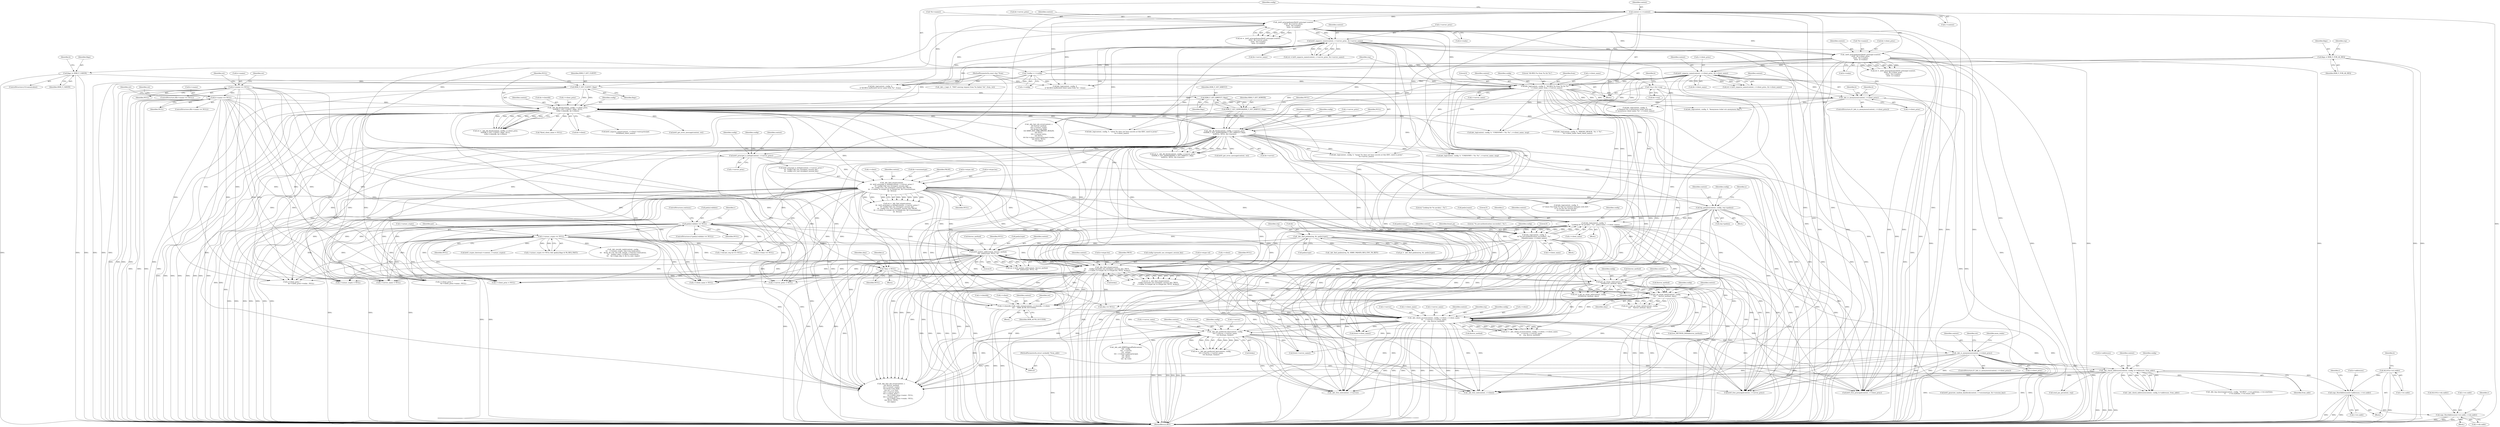 digraph "0_heimdal_1a6a6e462dc2ac6111f9e02c6852ddec4849b887@API" {
"1001650" [label="(Call,copy_HostAddresses(b->addresses, r->et.caddr))"];
"1001284" [label="(Call,_kdc_check_addresses(context, config, b->addresses, from_addr))"];
"1001008" [label="(Call,_kdc_is_anonymous(context, r->client_princ))"];
"1000945" [label="(Call,_kdc_get_preferred_key(context, config,\n\t\t\t\t r->server, r->server_name,\n\t\t\t\t &setype, &skey))"];
"1000922" [label="(Call,_kdc_check_access(context, config, r->client, r->client_name,\n\t\t\t    r->server, r->server_name,\n\t\t\t    req, &error_method))"];
"1000574" [label="(Call,_kdc_find_etype(context,\n\t\t\t  krb5_principal_is_krbtgt(context, r->server_princ) ?\n\t\t\t  config->tgt_use_strongest_session_key :\n\t\t\t  config->svc_use_strongest_session_key, FALSE,\n\t\t\t  r->client, b->etype.val, b->etype.len, &r->sessionetype,\n\t\t\t  NULL))"];
"1000577" [label="(Call,krb5_principal_is_krbtgt(context, r->server_princ))"];
"1000515" [label="(Call,_kdc_db_fetch(context, config, r->server_princ,\n\t\t\tHDB_F_GET_SERVER|HDB_F_GET_KRBTGT | flags,\n\t\t\tNULL, NULL, &r->server))"];
"1000383" [label="(Call,_kdc_db_fetch(context, config, r->client_princ,\n\t\t\tHDB_F_GET_CLIENT | flags, NULL,\n\t\t\t&r->clientdb, &r->client))"];
"1000344" [label="(Call,_kdc_is_anonymous(context, r->client_princ))"];
"1000331" [label="(Call,kdc_log(context, config, 0, \"AS-REQ %s from %s for %s\",\n\t    r->client_name, from, r->server_name))"];
"1000258" [label="(Call,krb5_unparse_name(context, r->server_princ, &r->server_name))"];
"1000239" [label="(Call,_krb5_principalname2krb5_principal (context,\n\t\t\t\t\t\t  &r->server_princ,\n\t\t\t\t\t\t  *(b->sname),\n\t\t\t\t\t\t  b->realm))"];
"1000133" [label="(Call,context = r->context)"];
"1000312" [label="(Call,krb5_unparse_name(context, r->client_princ, &r->client_name))"];
"1000294" [label="(Call,_krb5_principalname2krb5_principal (context,\n\t\t\t\t\t\t  &r->client_princ,\n\t\t\t\t\t\t  *(b->cname),\n\t\t\t\t\t\t  b->realm))"];
"1000139" [label="(Call,*config = r->config)"];
"1000128" [label="(MethodParameterIn,const char *from)"];
"1000389" [label="(Call,HDB_F_GET_CLIENT | flags)"];
"1000219" [label="(Call,flags |= HDB_F_CANON)"];
"1000169" [label="(Call,flags = HDB_F_FOR_AS_REQ)"];
"1000278" [label="(Call,b->cname == NULL)"];
"1000223" [label="(Call,b->sname == NULL)"];
"1000521" [label="(Call,HDB_F_GET_SERVER|HDB_F_GET_KRBTGT | flags)"];
"1000523" [label="(Call,HDB_F_GET_KRBTGT | flags)"];
"1000675" [label="(Call,kdc_log(context, config, 5,\n\t\t    \"Looking for %s pa-data -- %s\", pat[n].name, r->client_name))"];
"1000626" [label="(Call,log_patypes(context, config, req->padata))"];
"1000716" [label="(Call,kdc_log(context, config, 0,\n\t\t\t\"%s pre-authentication succeeded -- %s\",\n\t\t\tpat[n].name, r->client_name))"];
"1000911" [label="(Call,r->clientdb->hdb_auth_status(context, r->clientdb, r->client, \n\t\t\t\t     HDB_AUTH_SUCCESS))"];
"1000844" [label="(Call,get_pa_etype_info2(context, config,\n\t\t\t\t     &error_method, ckey))"];
"1000833" [label="(Call,get_pa_etype_info(context, config,\n\t\t\t\t\t&error_method, ckey))"];
"1000796" [label="(Call,_kdc_find_etype(context,\n\t\t\t      config->preauth_use_strongest_session_key, TRUE,\n\t\t\t      r->client, b->etype.val, b->etype.len, NULL, &ckey))"];
"1000780" [label="(Call,krb5_padata_add(context, &error_method,\n\t\t\t\t  pat[n].type, NULL, 0))"];
"1000693" [label="(Call,_kdc_find_padata(req, &i, pat[n].type))"];
"1000145" [label="(Call,*req = &r->req)"];
"1000652" [label="(Call,pat[n].validate == NULL)"];
"1000662" [label="(Call,r->armor_crypto == NULL)"];
"1000747" [label="(Call,*ckey = NULL)"];
"1000129" [label="(MethodParameterIn,struct sockaddr *from_addr)"];
"1001644" [label="(Call,ALLOC(r->et.caddr))"];
"1002170" [label="(Call,copy_HostAddresses(r->et.caddr, r->ek.caddr))"];
"1000781" [label="(Identifier,context)"];
"1000801" [label="(Identifier,TRUE)"];
"1000345" [label="(Identifier,context)"];
"1000666" [label="(Identifier,NULL)"];
"1000778" [label="(Call,ret = krb5_padata_add(context, &error_method,\n\t\t\t\t  pat[n].type, NULL, 0))"];
"1002288" [label="(Call,send_pac_p(context, req))"];
"1000340" [label="(Call,r->server_name)"];
"1000583" [label="(Identifier,config)"];
"1001016" [label="(Identifier,anon_realm)"];
"1000225" [label="(Identifier,b)"];
"1002668" [label="(Call,krb5_crypto_destroy(r->context, r->armor_crypto))"];
"1000721" [label="(Call,pat[n].name)"];
"1000931" [label="(Call,r->server)"];
"1002636" [label="(Call,free(r->server_name))"];
"1000270" [label="(Call,kdc_log(context, config, 0,\n\t\t\"AS-REQ malformed server name from %s\", from))"];
"1000717" [label="(Identifier,context)"];
"1000659" [label="(ControlStructure,continue;)"];
"1000716" [label="(Call,kdc_log(context, config, 0,\n\t\t\t\"%s pre-authentication succeeded -- %s\",\n\t\t\tpat[n].name, r->client_name))"];
"1002592" [label="(Call,krb5_free_principal(context, r->client_princ))"];
"1000868" [label="(Call,ckey == NULL)"];
"1000653" [label="(Call,pat[n].validate)"];
"1002163" [label="(Block,)"];
"1000945" [label="(Call,_kdc_get_preferred_key(context, config,\n\t\t\t\t r->server, r->server_name,\n\t\t\t\t &setype, &skey))"];
"1000314" [label="(Call,r->client_princ)"];
"1001652" [label="(Identifier,b)"];
"1000219" [label="(Call,flags |= HDB_F_CANON)"];
"1000678" [label="(Literal,5)"];
"1000334" [label="(Literal,0)"];
"1001284" [label="(Call,_kdc_check_addresses(context, config, b->addresses, from_addr))"];
"1000131" [label="(Block,)"];
"1001651" [label="(Call,b->addresses)"];
"1000215" [label="(ControlStructure,if (f.canonicalize))"];
"1000528" [label="(Call,&r->server)"];
"1000263" [label="(Call,&r->server_name)"];
"1001654" [label="(Call,r->et.caddr)"];
"1001286" [label="(Identifier,config)"];
"1000260" [label="(Call,r->server_princ)"];
"1000176" [label="(Identifier,rep)"];
"1000524" [label="(Identifier,HDB_F_GET_KRBTGT)"];
"1000624" [label="(Block,)"];
"1000634" [label="(Identifier,n)"];
"1000838" [label="(Identifier,ckey)"];
"1000798" [label="(Call,config->preauth_use_strongest_session_key)"];
"1000730" [label="(Identifier,found_pa)"];
"1000397" [label="(Call,&r->client)"];
"1000835" [label="(Identifier,config)"];
"1000689" [label="(Identifier,i)"];
"1000916" [label="(Call,r->client)"];
"1000355" [label="(Call,kdc_log(context, config, 0, \"Anonymous ticket w/o anonymous flag\"))"];
"1000579" [label="(Call,r->server_princ)"];
"1002192" [label="(Call,krb5_generate_random_keyblock(context, r->sessionetype, &r->session_key))"];
"1001007" [label="(ControlStructure,if (_kdc_is_anonymous(context, r->client_princ)))"];
"1000782" [label="(Call,&error_method)"];
"1000256" [label="(Call,ret = krb5_unparse_name(context, r->server_princ, &r->server_name))"];
"1000384" [label="(Identifier,context)"];
"1000285" [label="(Identifier,ret)"];
"1000406" [label="(Call,kdc_log(context, config, 5, \"client %s does not have secrets at this KDC, need to proxy\",\n\t\tr->client_name))"];
"1000224" [label="(Call,b->sname)"];
"1000749" [label="(Identifier,NULL)"];
"1000842" [label="(Call,ret = get_pa_etype_info2(context, config,\n\t\t\t\t     &error_method, ckey))"];
"1002640" [label="(Call,r->server_name = NULL)"];
"1000427" [label="(Call,krb5_unparse_name(context, r->client->entry.principal,\n\t\t\t\t&fixed_client_name))"];
"1000367" [label="(Identifier,b)"];
"1000627" [label="(Identifier,context)"];
"1000240" [label="(Identifier,context)"];
"1000796" [label="(Call,_kdc_find_etype(context,\n\t\t\t      config->preauth_use_strongest_session_key, TRUE,\n\t\t\t      r->client, b->etype.val, b->etype.len, NULL, &ckey))"];
"1000331" [label="(Call,kdc_log(context, config, 0, \"AS-REQ %s from %s for %s\",\n\t    r->client_name, from, r->server_name))"];
"1000956" [label="(Call,&skey)"];
"1000836" [label="(Call,&error_method)"];
"1000844" [label="(Call,get_pa_etype_info2(context, config,\n\t\t\t\t     &error_method, ckey))"];
"1000222" [label="(ControlStructure,if(b->sname == NULL))"];
"1000279" [label="(Call,b->cname)"];
"1000651" [label="(ControlStructure,if (pat[n].validate == NULL))"];
"1000928" [label="(Call,r->client_name)"];
"1000588" [label="(Identifier,FALSE)"];
"1002321" [label="(Call,_kdc_add_KRB5SignedPath(context,\n\t\t\t\t  config,\n\t\t\t\t  r->server,\n\t\t\t\t  setype,\n\t\t\t\t  r->client->entry.principal,\n\t\t\t\t  NULL,\n\t\t\t\t  NULL,\n\t\t\t\t  &r->et))"];
"1000745" [label="(Block,)"];
"1000313" [label="(Identifier,context)"];
"1000527" [label="(Identifier,NULL)"];
"1000574" [label="(Call,_kdc_find_etype(context,\n\t\t\t  krb5_principal_is_krbtgt(context, r->server_princ) ?\n\t\t\t  config->tgt_use_strongest_session_key :\n\t\t\t  config->svc_use_strongest_session_key, FALSE,\n\t\t\t  r->client, b->etype.val, b->etype.len, &r->sessionetype,\n\t\t\t  NULL))"];
"1000147" [label="(Call,&r->req)"];
"1000790" [label="(Literal,0)"];
"1000676" [label="(Identifier,context)"];
"1000720" [label="(Literal,\"%s pre-authentication succeeded -- %s\")"];
"1000442" [label="(Call,kdc_log(context, config, 0, \"WRONG_REALM - %s -> %s\",\n\t\tr->client_name, fixed_client_name))"];
"1000516" [label="(Identifier,context)"];
"1000522" [label="(Identifier,HDB_F_GET_SERVER)"];
"1000239" [label="(Call,_krb5_principalname2krb5_principal (context,\n\t\t\t\t\t\t  &r->server_princ,\n\t\t\t\t\t\t  *(b->sname),\n\t\t\t\t\t\t  b->realm))"];
"1000726" [label="(Call,r->client_name)"];
"1000664" [label="(Identifier,r)"];
"1000145" [label="(Call,*req = &r->req)"];
"1000845" [label="(Identifier,context)"];
"1000146" [label="(Identifier,req)"];
"1000805" [label="(Call,b->etype.val)"];
"1000718" [label="(Identifier,config)"];
"1002525" [label="(Call,r->client_princ ?\n                                     &r->client_princ->name : NULL)"];
"1002597" [label="(Call,r->client_princ = NULL)"];
"1000789" [label="(Identifier,NULL)"];
"1000220" [label="(Identifier,flags)"];
"1000304" [label="(Call,b->realm)"];
"1002376" [label="(Call,_kdc_find_padata(req, &i, KRB5_PADATA_REQ_ENC_PA_REP))"];
"1000455" [label="(Call,_kdc_fast_mk_error(context, r,\n\t\t\t\t &error_method,\n\t\t\t\t r->armor_crypto,\n\t\t\t\t &req->req_body,\n\t\t\t\t KRB5_KDC_ERR_WRONG_REALM,\n\t\t\t\t NULL,\n\t\t\t\t r->server_princ,\n\t\t\t\t NULL,\n\t\t\t\t &r->client->entry.principal->realm,\n\t\t\t\t NULL, NULL,\n\t\t\t\t reply))"];
"1000816" [label="(Call,&ckey)"];
"1002536" [label="(Call,r->client_princ ?\n                                     &r->client_princ->realm : NULL)"];
"1001009" [label="(Identifier,context)"];
"1000652" [label="(Call,pat[n].validate == NULL)"];
"1002675" [label="(Call,r->armor_crypto = NULL)"];
"1000133" [label="(Call,context = r->context)"];
"1000227" [label="(Identifier,NULL)"];
"1000606" [label="(Identifier,NULL)"];
"1000526" [label="(Identifier,NULL)"];
"1000578" [label="(Identifier,context)"];
"1000312" [label="(Call,krb5_unparse_name(context, r->client_princ, &r->client_name))"];
"1000139" [label="(Call,*config = r->config)"];
"1001283" [label="(Call,!_kdc_check_addresses(context, config, b->addresses, from_addr))"];
"1000392" [label="(Identifier,NULL)"];
"1000592" [label="(Call,b->etype.val)"];
"1000948" [label="(Call,r->server)"];
"1000576" [label="(Call,krb5_principal_is_krbtgt(context, r->server_princ) ?\n\t\t\t  config->tgt_use_strongest_session_key :\n\t\t\t  config->svc_use_strongest_session_key)"];
"1002164" [label="(Call,ALLOC(r->ek.caddr))"];
"1000934" [label="(Call,r->server_name)"];
"1002698" [label="(MethodReturn,RET)"];
"1000295" [label="(Identifier,context)"];
"1000685" [label="(Call,r->client_name)"];
"1000849" [label="(Identifier,ckey)"];
"1000332" [label="(Identifier,context)"];
"1000695" [label="(Call,&i)"];
"1000278" [label="(Call,b->cname == NULL)"];
"1000333" [label="(Identifier,config)"];
"1000831" [label="(Call,ret = get_pa_etype_info(context, config,\n\t\t\t\t\t&error_method, ckey))"];
"1000951" [label="(Call,r->server_name)"];
"1000383" [label="(Call,_kdc_db_fetch(context, config, r->client_princ,\n\t\t\tHDB_F_GET_CLIENT | flags, NULL,\n\t\t\t&r->clientdb, &r->client))"];
"1000650" [label="(Block,)"];
"1000513" [label="(Call,ret = _kdc_db_fetch(context, config, r->server_princ,\n\t\t\tHDB_F_GET_SERVER|HDB_F_GET_KRBTGT | flags,\n\t\t\tNULL, NULL, &r->server))"];
"1000938" [label="(Call,&error_method)"];
"1000597" [label="(Call,b->etype.len)"];
"1002607" [label="(Call,free(r->client_name))"];
"1000153" [label="(Identifier,b)"];
"1000923" [label="(Identifier,context)"];
"1000802" [label="(Call,r->client)"];
"1001663" [label="(Identifier,r)"];
"1000277" [label="(ControlStructure,if(b->cname == NULL))"];
"1000230" [label="(Identifier,ret)"];
"1000343" [label="(ControlStructure,if (_kdc_is_anonymous(context, r->client_princ)))"];
"1000815" [label="(Identifier,NULL)"];
"1000661" [label="(Call,r->armor_crypto == NULL && (pat[n].flags & PA_REQ_FAST))"];
"1000663" [label="(Call,r->armor_crypto)"];
"1000294" [label="(Call,_krb5_principalname2krb5_principal (context,\n\t\t\t\t\t\t  &r->client_princ,\n\t\t\t\t\t\t  *(b->cname),\n\t\t\t\t\t\t  b->realm))"];
"1000937" [label="(Identifier,req)"];
"1000282" [label="(Identifier,NULL)"];
"1000675" [label="(Call,kdc_log(context, config, 5,\n\t\t    \"Looking for %s pa-data -- %s\", pat[n].name, r->client_name))"];
"1001010" [label="(Call,r->client_princ)"];
"1000911" [label="(Call,r->clientdb->hdb_auth_status(context, r->clientdb, r->client, \n\t\t\t\t     HDB_AUTH_SUCCESS))"];
"1001650" [label="(Call,copy_HostAddresses(b->addresses, r->et.caddr))"];
"1000292" [label="(Call,ret = _krb5_principalname2krb5_principal (context,\n\t\t\t\t\t\t  &r->client_princ,\n\t\t\t\t\t\t  *(b->cname),\n\t\t\t\t\t\t  b->realm))"];
"1000335" [label="(Literal,\"AS-REQ %s from %s for %s\")"];
"1000847" [label="(Call,&error_method)"];
"1002170" [label="(Call,copy_HostAddresses(r->et.caddr, r->ek.caddr))"];
"1000834" [label="(Identifier,context)"];
"1000221" [label="(Identifier,HDB_F_CANON)"];
"1000140" [label="(Identifier,config)"];
"1000494" [label="(Call,krb5_get_error_message(context, ret))"];
"1000324" [label="(Call,kdc_log(context, config, 0,\n\t\t\"AS-REQ malformed client name from %s\", from))"];
"1000245" [label="(Call,*(b->sname))"];
"1000171" [label="(Identifier,HDB_F_FOR_AS_REQ)"];
"1000946" [label="(Identifier,context)"];
"1000629" [label="(Call,req->padata)"];
"1000784" [label="(Call,pat[n].type)"];
"1002649" [label="(Call,_kdc_free_ent(context, r->client))"];
"1000129" [label="(MethodParameterIn,struct sockaddr *from_addr)"];
"1000943" [label="(Call,ret = _kdc_get_preferred_key(context, config,\n\t\t\t\t r->server, r->server_name,\n\t\t\t\t &setype, &skey))"];
"1000920" [label="(Call,ret = _kdc_check_access(context, config, r->client, r->client_name,\n\t\t\t    r->server, r->server_name,\n\t\t\t    req, &error_method))"];
"1000238" [label="(Identifier,ret)"];
"1002176" [label="(Call,r->ek.caddr)"];
"1000135" [label="(Call,r->context)"];
"1000577" [label="(Call,krb5_principal_is_krbtgt(context, r->server_princ))"];
"1000912" [label="(Identifier,context)"];
"1000797" [label="(Identifier,context)"];
"1000794" [label="(Call,ret = _kdc_find_etype(context,\n\t\t\t      config->preauth_use_strongest_session_key, TRUE,\n\t\t\t      r->client, b->etype.val, b->etype.len, NULL, &ckey))"];
"1000353" [label="(Identifier,b)"];
"1002295" [label="(Call,_kdc_log_timestamp(context, config, \"AS-REQ\", r->et.authtime, r->et.starttime,\n\t\t       r->et.endtime, r->et.renew_till))"];
"1000954" [label="(Call,&setype)"];
"1001643" [label="(Block,)"];
"1000197" [label="(Call,_kdc_r_log(r, 0, \"FAST unwrap request from %s failed: %d\", from, ret))"];
"1000628" [label="(Identifier,config)"];
"1000662" [label="(Call,r->armor_crypto == NULL)"];
"1000369" [label="(Call,kdc_log(context, config, 0,\n\t\t\"Request for a anonymous ticket with non \"\n\t\t\"anonymous client name: %s\", r->client_name))"];
"1000249" [label="(Call,b->realm)"];
"1000753" [label="(Identifier,n)"];
"1000924" [label="(Identifier,config)"];
"1001287" [label="(Call,b->addresses)"];
"1002611" [label="(Call,r->client_name = NULL)"];
"1001029" [label="(Identifier,ret)"];
"1000523" [label="(Call,HDB_F_GET_KRBTGT | flags)"];
"1000910" [label="(Block,)"];
"1001644" [label="(Call,ALLOC(r->et.caddr))"];
"1000339" [label="(Identifier,from)"];
"1000300" [label="(Call,*(b->cname))"];
"1000521" [label="(Call,HDB_F_GET_SERVER|HDB_F_GET_KRBTGT | flags)"];
"1000389" [label="(Call,HDB_F_GET_CLIENT | flags)"];
"1000128" [label="(MethodParameterIn,const char *from)"];
"1000170" [label="(Identifier,flags)"];
"1000293" [label="(Identifier,ret)"];
"1000947" [label="(Identifier,config)"];
"1000626" [label="(Call,log_patypes(context, config, req->padata))"];
"1000258" [label="(Call,krb5_unparse_name(context, r->server_princ, &r->server_name))"];
"1001698" [label="(Call,r->ek.last_req.val == NULL)"];
"1000833" [label="(Call,get_pa_etype_info(context, config,\n\t\t\t\t\t&error_method, ckey))"];
"1000694" [label="(Identifier,req)"];
"1002621" [label="(Call,krb5_free_principal(context, r->server_princ))"];
"1000241" [label="(Call,&r->server_princ)"];
"1001490" [label="(Call,b->rtime == NULL)"];
"1000346" [label="(Call,r->client_princ)"];
"1000223" [label="(Call,b->sname == NULL)"];
"1000381" [label="(Call,ret = _kdc_db_fetch(context, config, r->client_princ,\n\t\t\tHDB_F_GET_CLIENT | flags, NULL,\n\t\t\t&r->clientdb, &r->client))"];
"1000719" [label="(Literal,0)"];
"1000693" [label="(Call,_kdc_find_padata(req, &i, pat[n].type))"];
"1000556" [label="(Call,kdc_log(context, config, 0, \"UNKNOWN -- %s: %s\", r->server_name, msg))"];
"1000677" [label="(Identifier,config)"];
"1002171" [label="(Call,r->et.caddr)"];
"1000517" [label="(Identifier,config)"];
"1000393" [label="(Call,&r->clientdb)"];
"1000670" [label="(Identifier,pat)"];
"1000810" [label="(Call,b->etype.len)"];
"1000610" [label="(Call,kdc_log(context, config, 0,\n\t\t\"Client (%s) from %s has no common enctypes with KDC \"\n\t\t\"to use for the session key\",\n\t\tr->client_name, from))"];
"1000846" [label="(Identifier,config)"];
"1000296" [label="(Call,&r->client_princ)"];
"1000589" [label="(Call,r->client)"];
"1000317" [label="(Call,&r->client_name)"];
"1000525" [label="(Identifier,flags)"];
"1000336" [label="(Call,r->client_name)"];
"1001285" [label="(Identifier,context)"];
"1000310" [label="(Call,ret = krb5_unparse_name(context, r->client_princ, &r->client_name))"];
"1000553" [label="(Call,krb5_get_error_message(context, ret))"];
"1000169" [label="(Call,flags = HDB_F_FOR_AS_REQ)"];
"1000515" [label="(Call,_kdc_db_fetch(context, config, r->server_princ,\n\t\t\tHDB_F_GET_SERVER|HDB_F_GET_KRBTGT | flags,\n\t\t\tNULL, NULL, &r->server))"];
"1000259" [label="(Identifier,context)"];
"1000919" [label="(Identifier,HDB_AUTH_SUCCESS)"];
"1000922" [label="(Call,_kdc_check_access(context, config, r->client, r->client_name,\n\t\t\t    r->server, r->server_name,\n\t\t\t    req, &error_method))"];
"1002573" [label="(Call,free_METHOD_DATA(&error_method))"];
"1000575" [label="(Identifier,context)"];
"1002626" [label="(Call,r->server_princ = NULL)"];
"1000748" [label="(Identifier,ckey)"];
"1001290" [label="(Identifier,from_addr)"];
"1000386" [label="(Call,r->client_princ)"];
"1000572" [label="(Call,ret = _kdc_find_etype(context,\n\t\t\t  krb5_principal_is_krbtgt(context, r->server_princ) ?\n\t\t\t  config->tgt_use_strongest_session_key :\n\t\t\t  config->svc_use_strongest_session_key, FALSE,\n\t\t\t  r->client, b->etype.val, b->etype.len, &r->sessionetype,\n\t\t\t  NULL))"];
"1000780" [label="(Call,krb5_padata_add(context, &error_method,\n\t\t\t\t  pat[n].type, NULL, 0))"];
"1000658" [label="(Identifier,NULL)"];
"1002506" [label="(Call,_kdc_fast_mk_error(context, r,\n \t\t\t\t &error_method,\n \t\t\t\t r->armor_crypto,\n \t\t\t\t &req->req_body,\n \t\t\t\t ret, r->e_text,\n \t\t\t\t r->server_princ,\n\t\t\t\t r->client_princ ?\n                                     &r->client_princ->name : NULL,\n\t\t\t\t r->client_princ ?\n                                     &r->client_princ->realm : NULL,\n \t\t\t\t NULL, NULL,\n \t\t\t\t reply))"];
"1000586" [label="(Identifier,config)"];
"1000391" [label="(Identifier,flags)"];
"1000390" [label="(Identifier,HDB_F_GET_CLIENT)"];
"1000921" [label="(Identifier,ret)"];
"1000925" [label="(Call,r->client)"];
"1000679" [label="(Literal,\"Looking for %s pa-data -- %s\")"];
"1000518" [label="(Call,r->server_princ)"];
"1000237" [label="(Call,ret = _krb5_principalname2krb5_principal (context,\n\t\t\t\t\t\t  &r->server_princ,\n\t\t\t\t\t\t  *(b->sname),\n\t\t\t\t\t\t  b->realm))"];
"1000537" [label="(Call,kdc_log(context, config, 5, \"target %s does not have secrets at this KDC, need to proxy\",\n\t\tr->server_name))"];
"1000497" [label="(Call,kdc_log(context, config, 0, \"UNKNOWN -- %s: %s\", r->client_name, msg))"];
"1000691" [label="(Call,pa = _kdc_find_padata(req, &i, pat[n].type))"];
"1002413" [label="(Call,_kdc_encode_reply(context, config,\n\t\t\t    r->armor_crypto, req->req_body.nonce,\n\t\t\t    &rep, &r->et, &r->ek, setype, r->server->entry.kvno,\n\t\t\t    &skey->key, r->client->entry.kvno,\n\t\t\t    &r->reply_key, 0, &r->e_text, reply))"];
"1000344" [label="(Call,_kdc_is_anonymous(context, r->client_princ))"];
"1001645" [label="(Call,r->et.caddr)"];
"1001008" [label="(Call,_kdc_is_anonymous(context, r->client_princ))"];
"1002658" [label="(Call,_kdc_free_ent(context, r->server))"];
"1000680" [label="(Call,pat[n].name)"];
"1000141" [label="(Call,r->config)"];
"1000602" [label="(Call,&r->sessionetype)"];
"1000704" [label="(Block,)"];
"1002185" [label="(Identifier,r)"];
"1000385" [label="(Identifier,config)"];
"1000913" [label="(Call,r->clientdb)"];
"1000697" [label="(Call,pat[n].type)"];
"1000747" [label="(Call,*ckey = NULL)"];
"1000134" [label="(Identifier,context)"];
"1000422" [label="(Call,*fixed_client_name = NULL)"];
"1001650" -> "1001643"  [label="AST: "];
"1001650" -> "1001654"  [label="CFG: "];
"1001651" -> "1001650"  [label="AST: "];
"1001654" -> "1001650"  [label="AST: "];
"1001663" -> "1001650"  [label="CFG: "];
"1001650" -> "1002698"  [label="DDG: "];
"1001650" -> "1002698"  [label="DDG: "];
"1001650" -> "1002698"  [label="DDG: "];
"1001284" -> "1001650"  [label="DDG: "];
"1001644" -> "1001650"  [label="DDG: "];
"1001650" -> "1002170"  [label="DDG: "];
"1001284" -> "1001283"  [label="AST: "];
"1001284" -> "1001290"  [label="CFG: "];
"1001285" -> "1001284"  [label="AST: "];
"1001286" -> "1001284"  [label="AST: "];
"1001287" -> "1001284"  [label="AST: "];
"1001290" -> "1001284"  [label="AST: "];
"1001283" -> "1001284"  [label="CFG: "];
"1001284" -> "1002698"  [label="DDG: "];
"1001284" -> "1002698"  [label="DDG: "];
"1001284" -> "1002698"  [label="DDG: "];
"1001284" -> "1002698"  [label="DDG: "];
"1001284" -> "1001283"  [label="DDG: "];
"1001284" -> "1001283"  [label="DDG: "];
"1001284" -> "1001283"  [label="DDG: "];
"1001284" -> "1001283"  [label="DDG: "];
"1001008" -> "1001284"  [label="DDG: "];
"1000945" -> "1001284"  [label="DDG: "];
"1000129" -> "1001284"  [label="DDG: "];
"1001284" -> "1002192"  [label="DDG: "];
"1001284" -> "1002288"  [label="DDG: "];
"1001284" -> "1002295"  [label="DDG: "];
"1001284" -> "1002506"  [label="DDG: "];
"1001284" -> "1002592"  [label="DDG: "];
"1001284" -> "1002621"  [label="DDG: "];
"1001284" -> "1002649"  [label="DDG: "];
"1001284" -> "1002658"  [label="DDG: "];
"1001008" -> "1001007"  [label="AST: "];
"1001008" -> "1001010"  [label="CFG: "];
"1001009" -> "1001008"  [label="AST: "];
"1001010" -> "1001008"  [label="AST: "];
"1001016" -> "1001008"  [label="CFG: "];
"1001029" -> "1001008"  [label="CFG: "];
"1001008" -> "1002698"  [label="DDG: "];
"1001008" -> "1002698"  [label="DDG: "];
"1001008" -> "1002698"  [label="DDG: "];
"1000945" -> "1001008"  [label="DDG: "];
"1000294" -> "1001008"  [label="DDG: "];
"1000383" -> "1001008"  [label="DDG: "];
"1001008" -> "1002506"  [label="DDG: "];
"1001008" -> "1002592"  [label="DDG: "];
"1001008" -> "1002592"  [label="DDG: "];
"1001008" -> "1002621"  [label="DDG: "];
"1001008" -> "1002649"  [label="DDG: "];
"1001008" -> "1002658"  [label="DDG: "];
"1000945" -> "1000943"  [label="AST: "];
"1000945" -> "1000956"  [label="CFG: "];
"1000946" -> "1000945"  [label="AST: "];
"1000947" -> "1000945"  [label="AST: "];
"1000948" -> "1000945"  [label="AST: "];
"1000951" -> "1000945"  [label="AST: "];
"1000954" -> "1000945"  [label="AST: "];
"1000956" -> "1000945"  [label="AST: "];
"1000943" -> "1000945"  [label="CFG: "];
"1000945" -> "1002698"  [label="DDG: "];
"1000945" -> "1002698"  [label="DDG: "];
"1000945" -> "1002698"  [label="DDG: "];
"1000945" -> "1002698"  [label="DDG: "];
"1000945" -> "1002698"  [label="DDG: "];
"1000945" -> "1002698"  [label="DDG: "];
"1000945" -> "1000943"  [label="DDG: "];
"1000945" -> "1000943"  [label="DDG: "];
"1000945" -> "1000943"  [label="DDG: "];
"1000945" -> "1000943"  [label="DDG: "];
"1000945" -> "1000943"  [label="DDG: "];
"1000945" -> "1000943"  [label="DDG: "];
"1000922" -> "1000945"  [label="DDG: "];
"1000922" -> "1000945"  [label="DDG: "];
"1000922" -> "1000945"  [label="DDG: "];
"1000922" -> "1000945"  [label="DDG: "];
"1000515" -> "1000945"  [label="DDG: "];
"1000258" -> "1000945"  [label="DDG: "];
"1000945" -> "1002321"  [label="DDG: "];
"1000945" -> "1002506"  [label="DDG: "];
"1000945" -> "1002592"  [label="DDG: "];
"1000945" -> "1002621"  [label="DDG: "];
"1000945" -> "1002636"  [label="DDG: "];
"1000945" -> "1002649"  [label="DDG: "];
"1000945" -> "1002658"  [label="DDG: "];
"1000945" -> "1002658"  [label="DDG: "];
"1000922" -> "1000920"  [label="AST: "];
"1000922" -> "1000938"  [label="CFG: "];
"1000923" -> "1000922"  [label="AST: "];
"1000924" -> "1000922"  [label="AST: "];
"1000925" -> "1000922"  [label="AST: "];
"1000928" -> "1000922"  [label="AST: "];
"1000931" -> "1000922"  [label="AST: "];
"1000934" -> "1000922"  [label="AST: "];
"1000937" -> "1000922"  [label="AST: "];
"1000938" -> "1000922"  [label="AST: "];
"1000920" -> "1000922"  [label="CFG: "];
"1000922" -> "1002698"  [label="DDG: "];
"1000922" -> "1002698"  [label="DDG: "];
"1000922" -> "1002698"  [label="DDG: "];
"1000922" -> "1002698"  [label="DDG: "];
"1000922" -> "1002698"  [label="DDG: "];
"1000922" -> "1002698"  [label="DDG: "];
"1000922" -> "1002698"  [label="DDG: "];
"1000922" -> "1002698"  [label="DDG: "];
"1000922" -> "1000920"  [label="DDG: "];
"1000922" -> "1000920"  [label="DDG: "];
"1000922" -> "1000920"  [label="DDG: "];
"1000922" -> "1000920"  [label="DDG: "];
"1000922" -> "1000920"  [label="DDG: "];
"1000922" -> "1000920"  [label="DDG: "];
"1000922" -> "1000920"  [label="DDG: "];
"1000922" -> "1000920"  [label="DDG: "];
"1000574" -> "1000922"  [label="DDG: "];
"1000574" -> "1000922"  [label="DDG: "];
"1000675" -> "1000922"  [label="DDG: "];
"1000675" -> "1000922"  [label="DDG: "];
"1000675" -> "1000922"  [label="DDG: "];
"1000911" -> "1000922"  [label="DDG: "];
"1000911" -> "1000922"  [label="DDG: "];
"1000844" -> "1000922"  [label="DDG: "];
"1000844" -> "1000922"  [label="DDG: "];
"1000844" -> "1000922"  [label="DDG: "];
"1000796" -> "1000922"  [label="DDG: "];
"1000796" -> "1000922"  [label="DDG: "];
"1000626" -> "1000922"  [label="DDG: "];
"1000626" -> "1000922"  [label="DDG: "];
"1000716" -> "1000922"  [label="DDG: "];
"1000716" -> "1000922"  [label="DDG: "];
"1000716" -> "1000922"  [label="DDG: "];
"1000515" -> "1000922"  [label="DDG: "];
"1000515" -> "1000922"  [label="DDG: "];
"1000383" -> "1000922"  [label="DDG: "];
"1000331" -> "1000922"  [label="DDG: "];
"1000331" -> "1000922"  [label="DDG: "];
"1000312" -> "1000922"  [label="DDG: "];
"1000258" -> "1000922"  [label="DDG: "];
"1000693" -> "1000922"  [label="DDG: "];
"1000145" -> "1000922"  [label="DDG: "];
"1000780" -> "1000922"  [label="DDG: "];
"1000922" -> "1002288"  [label="DDG: "];
"1000922" -> "1002506"  [label="DDG: "];
"1000922" -> "1002506"  [label="DDG: "];
"1000922" -> "1002573"  [label="DDG: "];
"1000922" -> "1002592"  [label="DDG: "];
"1000922" -> "1002607"  [label="DDG: "];
"1000922" -> "1002621"  [label="DDG: "];
"1000922" -> "1002636"  [label="DDG: "];
"1000922" -> "1002649"  [label="DDG: "];
"1000922" -> "1002649"  [label="DDG: "];
"1000922" -> "1002658"  [label="DDG: "];
"1000922" -> "1002658"  [label="DDG: "];
"1000574" -> "1000572"  [label="AST: "];
"1000574" -> "1000606"  [label="CFG: "];
"1000575" -> "1000574"  [label="AST: "];
"1000576" -> "1000574"  [label="AST: "];
"1000588" -> "1000574"  [label="AST: "];
"1000589" -> "1000574"  [label="AST: "];
"1000592" -> "1000574"  [label="AST: "];
"1000597" -> "1000574"  [label="AST: "];
"1000602" -> "1000574"  [label="AST: "];
"1000606" -> "1000574"  [label="AST: "];
"1000572" -> "1000574"  [label="CFG: "];
"1000574" -> "1002698"  [label="DDG: "];
"1000574" -> "1002698"  [label="DDG: "];
"1000574" -> "1002698"  [label="DDG: "];
"1000574" -> "1002698"  [label="DDG: "];
"1000574" -> "1002698"  [label="DDG: "];
"1000574" -> "1002698"  [label="DDG: "];
"1000574" -> "1002698"  [label="DDG: "];
"1000574" -> "1000572"  [label="DDG: "];
"1000574" -> "1000572"  [label="DDG: "];
"1000574" -> "1000572"  [label="DDG: "];
"1000574" -> "1000572"  [label="DDG: "];
"1000574" -> "1000572"  [label="DDG: "];
"1000574" -> "1000572"  [label="DDG: "];
"1000574" -> "1000572"  [label="DDG: "];
"1000574" -> "1000572"  [label="DDG: "];
"1000577" -> "1000574"  [label="DDG: "];
"1000383" -> "1000574"  [label="DDG: "];
"1000515" -> "1000574"  [label="DDG: "];
"1000574" -> "1000610"  [label="DDG: "];
"1000574" -> "1000626"  [label="DDG: "];
"1000574" -> "1000652"  [label="DDG: "];
"1000574" -> "1000747"  [label="DDG: "];
"1000574" -> "1000780"  [label="DDG: "];
"1000574" -> "1000780"  [label="DDG: "];
"1000574" -> "1000796"  [label="DDG: "];
"1000574" -> "1000796"  [label="DDG: "];
"1000574" -> "1000796"  [label="DDG: "];
"1000574" -> "1000796"  [label="DDG: "];
"1000574" -> "1000796"  [label="DDG: "];
"1000574" -> "1000911"  [label="DDG: "];
"1000574" -> "1000911"  [label="DDG: "];
"1000574" -> "1001490"  [label="DDG: "];
"1000574" -> "1001698"  [label="DDG: "];
"1000574" -> "1002192"  [label="DDG: "];
"1000574" -> "1002506"  [label="DDG: "];
"1000574" -> "1002525"  [label="DDG: "];
"1000574" -> "1002536"  [label="DDG: "];
"1000574" -> "1002597"  [label="DDG: "];
"1000574" -> "1002611"  [label="DDG: "];
"1000574" -> "1002626"  [label="DDG: "];
"1000574" -> "1002640"  [label="DDG: "];
"1000574" -> "1002649"  [label="DDG: "];
"1000574" -> "1002675"  [label="DDG: "];
"1000577" -> "1000576"  [label="AST: "];
"1000577" -> "1000579"  [label="CFG: "];
"1000578" -> "1000577"  [label="AST: "];
"1000579" -> "1000577"  [label="AST: "];
"1000583" -> "1000577"  [label="CFG: "];
"1000586" -> "1000577"  [label="CFG: "];
"1000577" -> "1002698"  [label="DDG: "];
"1000515" -> "1000577"  [label="DDG: "];
"1000515" -> "1000577"  [label="DDG: "];
"1000239" -> "1000577"  [label="DDG: "];
"1000577" -> "1002506"  [label="DDG: "];
"1000577" -> "1002621"  [label="DDG: "];
"1000515" -> "1000513"  [label="AST: "];
"1000515" -> "1000528"  [label="CFG: "];
"1000516" -> "1000515"  [label="AST: "];
"1000517" -> "1000515"  [label="AST: "];
"1000518" -> "1000515"  [label="AST: "];
"1000521" -> "1000515"  [label="AST: "];
"1000526" -> "1000515"  [label="AST: "];
"1000527" -> "1000515"  [label="AST: "];
"1000528" -> "1000515"  [label="AST: "];
"1000513" -> "1000515"  [label="CFG: "];
"1000515" -> "1002698"  [label="DDG: "];
"1000515" -> "1002698"  [label="DDG: "];
"1000515" -> "1002698"  [label="DDG: "];
"1000515" -> "1002698"  [label="DDG: "];
"1000515" -> "1002698"  [label="DDG: "];
"1000515" -> "1000513"  [label="DDG: "];
"1000515" -> "1000513"  [label="DDG: "];
"1000515" -> "1000513"  [label="DDG: "];
"1000515" -> "1000513"  [label="DDG: "];
"1000515" -> "1000513"  [label="DDG: "];
"1000515" -> "1000513"  [label="DDG: "];
"1000383" -> "1000515"  [label="DDG: "];
"1000383" -> "1000515"  [label="DDG: "];
"1000383" -> "1000515"  [label="DDG: "];
"1000258" -> "1000515"  [label="DDG: "];
"1000239" -> "1000515"  [label="DDG: "];
"1000521" -> "1000515"  [label="DDG: "];
"1000521" -> "1000515"  [label="DDG: "];
"1000515" -> "1000537"  [label="DDG: "];
"1000515" -> "1000537"  [label="DDG: "];
"1000515" -> "1000553"  [label="DDG: "];
"1000515" -> "1000556"  [label="DDG: "];
"1000515" -> "1000610"  [label="DDG: "];
"1000515" -> "1000626"  [label="DDG: "];
"1000515" -> "1000833"  [label="DDG: "];
"1000515" -> "1000844"  [label="DDG: "];
"1000515" -> "1002321"  [label="DDG: "];
"1000515" -> "1002506"  [label="DDG: "];
"1000515" -> "1002506"  [label="DDG: "];
"1000515" -> "1002525"  [label="DDG: "];
"1000515" -> "1002536"  [label="DDG: "];
"1000515" -> "1002597"  [label="DDG: "];
"1000515" -> "1002611"  [label="DDG: "];
"1000515" -> "1002621"  [label="DDG: "];
"1000515" -> "1002626"  [label="DDG: "];
"1000515" -> "1002640"  [label="DDG: "];
"1000515" -> "1002658"  [label="DDG: "];
"1000515" -> "1002675"  [label="DDG: "];
"1000383" -> "1000381"  [label="AST: "];
"1000383" -> "1000397"  [label="CFG: "];
"1000384" -> "1000383"  [label="AST: "];
"1000385" -> "1000383"  [label="AST: "];
"1000386" -> "1000383"  [label="AST: "];
"1000389" -> "1000383"  [label="AST: "];
"1000392" -> "1000383"  [label="AST: "];
"1000393" -> "1000383"  [label="AST: "];
"1000397" -> "1000383"  [label="AST: "];
"1000381" -> "1000383"  [label="CFG: "];
"1000383" -> "1002698"  [label="DDG: "];
"1000383" -> "1002698"  [label="DDG: "];
"1000383" -> "1002698"  [label="DDG: "];
"1000383" -> "1002698"  [label="DDG: "];
"1000383" -> "1002698"  [label="DDG: "];
"1000383" -> "1002698"  [label="DDG: "];
"1000383" -> "1000381"  [label="DDG: "];
"1000383" -> "1000381"  [label="DDG: "];
"1000383" -> "1000381"  [label="DDG: "];
"1000383" -> "1000381"  [label="DDG: "];
"1000383" -> "1000381"  [label="DDG: "];
"1000383" -> "1000381"  [label="DDG: "];
"1000383" -> "1000381"  [label="DDG: "];
"1000344" -> "1000383"  [label="DDG: "];
"1000344" -> "1000383"  [label="DDG: "];
"1000331" -> "1000383"  [label="DDG: "];
"1000294" -> "1000383"  [label="DDG: "];
"1000389" -> "1000383"  [label="DDG: "];
"1000389" -> "1000383"  [label="DDG: "];
"1000278" -> "1000383"  [label="DDG: "];
"1000383" -> "1000406"  [label="DDG: "];
"1000383" -> "1000406"  [label="DDG: "];
"1000383" -> "1000422"  [label="DDG: "];
"1000383" -> "1000427"  [label="DDG: "];
"1000383" -> "1000442"  [label="DDG: "];
"1000383" -> "1000455"  [label="DDG: "];
"1000383" -> "1000494"  [label="DDG: "];
"1000383" -> "1000497"  [label="DDG: "];
"1000383" -> "1000796"  [label="DDG: "];
"1000383" -> "1000911"  [label="DDG: "];
"1000383" -> "1000911"  [label="DDG: "];
"1000383" -> "1002506"  [label="DDG: "];
"1000383" -> "1002525"  [label="DDG: "];
"1000383" -> "1002536"  [label="DDG: "];
"1000383" -> "1002592"  [label="DDG: "];
"1000383" -> "1002597"  [label="DDG: "];
"1000383" -> "1002611"  [label="DDG: "];
"1000383" -> "1002626"  [label="DDG: "];
"1000383" -> "1002640"  [label="DDG: "];
"1000383" -> "1002649"  [label="DDG: "];
"1000383" -> "1002675"  [label="DDG: "];
"1000344" -> "1000343"  [label="AST: "];
"1000344" -> "1000346"  [label="CFG: "];
"1000345" -> "1000344"  [label="AST: "];
"1000346" -> "1000344"  [label="AST: "];
"1000353" -> "1000344"  [label="CFG: "];
"1000367" -> "1000344"  [label="CFG: "];
"1000344" -> "1002698"  [label="DDG: "];
"1000344" -> "1002698"  [label="DDG: "];
"1000331" -> "1000344"  [label="DDG: "];
"1000294" -> "1000344"  [label="DDG: "];
"1000312" -> "1000344"  [label="DDG: "];
"1000344" -> "1000355"  [label="DDG: "];
"1000344" -> "1000369"  [label="DDG: "];
"1000344" -> "1002592"  [label="DDG: "];
"1000331" -> "1000131"  [label="AST: "];
"1000331" -> "1000340"  [label="CFG: "];
"1000332" -> "1000331"  [label="AST: "];
"1000333" -> "1000331"  [label="AST: "];
"1000334" -> "1000331"  [label="AST: "];
"1000335" -> "1000331"  [label="AST: "];
"1000336" -> "1000331"  [label="AST: "];
"1000339" -> "1000331"  [label="AST: "];
"1000340" -> "1000331"  [label="AST: "];
"1000345" -> "1000331"  [label="CFG: "];
"1000331" -> "1002698"  [label="DDG: "];
"1000331" -> "1002698"  [label="DDG: "];
"1000331" -> "1002698"  [label="DDG: "];
"1000331" -> "1002698"  [label="DDG: "];
"1000258" -> "1000331"  [label="DDG: "];
"1000258" -> "1000331"  [label="DDG: "];
"1000133" -> "1000331"  [label="DDG: "];
"1000312" -> "1000331"  [label="DDG: "];
"1000312" -> "1000331"  [label="DDG: "];
"1000239" -> "1000331"  [label="DDG: "];
"1000139" -> "1000331"  [label="DDG: "];
"1000128" -> "1000331"  [label="DDG: "];
"1000331" -> "1000355"  [label="DDG: "];
"1000331" -> "1000369"  [label="DDG: "];
"1000331" -> "1000369"  [label="DDG: "];
"1000331" -> "1000406"  [label="DDG: "];
"1000331" -> "1000442"  [label="DDG: "];
"1000331" -> "1000497"  [label="DDG: "];
"1000331" -> "1000537"  [label="DDG: "];
"1000331" -> "1000556"  [label="DDG: "];
"1000331" -> "1000610"  [label="DDG: "];
"1000331" -> "1000610"  [label="DDG: "];
"1000331" -> "1000675"  [label="DDG: "];
"1000331" -> "1002607"  [label="DDG: "];
"1000331" -> "1002636"  [label="DDG: "];
"1000258" -> "1000256"  [label="AST: "];
"1000258" -> "1000263"  [label="CFG: "];
"1000259" -> "1000258"  [label="AST: "];
"1000260" -> "1000258"  [label="AST: "];
"1000263" -> "1000258"  [label="AST: "];
"1000256" -> "1000258"  [label="CFG: "];
"1000258" -> "1002698"  [label="DDG: "];
"1000258" -> "1002698"  [label="DDG: "];
"1000258" -> "1000256"  [label="DDG: "];
"1000258" -> "1000256"  [label="DDG: "];
"1000258" -> "1000256"  [label="DDG: "];
"1000239" -> "1000258"  [label="DDG: "];
"1000239" -> "1000258"  [label="DDG: "];
"1000258" -> "1000270"  [label="DDG: "];
"1000258" -> "1000294"  [label="DDG: "];
"1000258" -> "1000324"  [label="DDG: "];
"1000258" -> "1000455"  [label="DDG: "];
"1000258" -> "1000537"  [label="DDG: "];
"1000258" -> "1000556"  [label="DDG: "];
"1000258" -> "1002506"  [label="DDG: "];
"1000258" -> "1002621"  [label="DDG: "];
"1000258" -> "1002636"  [label="DDG: "];
"1000239" -> "1000237"  [label="AST: "];
"1000239" -> "1000249"  [label="CFG: "];
"1000240" -> "1000239"  [label="AST: "];
"1000241" -> "1000239"  [label="AST: "];
"1000245" -> "1000239"  [label="AST: "];
"1000249" -> "1000239"  [label="AST: "];
"1000237" -> "1000239"  [label="CFG: "];
"1000239" -> "1002698"  [label="DDG: "];
"1000239" -> "1002698"  [label="DDG: "];
"1000239" -> "1002698"  [label="DDG: "];
"1000239" -> "1000237"  [label="DDG: "];
"1000239" -> "1000237"  [label="DDG: "];
"1000239" -> "1000237"  [label="DDG: "];
"1000239" -> "1000237"  [label="DDG: "];
"1000133" -> "1000239"  [label="DDG: "];
"1000239" -> "1000270"  [label="DDG: "];
"1000239" -> "1000294"  [label="DDG: "];
"1000239" -> "1000294"  [label="DDG: "];
"1000239" -> "1000324"  [label="DDG: "];
"1000239" -> "1000455"  [label="DDG: "];
"1000239" -> "1002506"  [label="DDG: "];
"1000239" -> "1002621"  [label="DDG: "];
"1000133" -> "1000131"  [label="AST: "];
"1000133" -> "1000135"  [label="CFG: "];
"1000134" -> "1000133"  [label="AST: "];
"1000135" -> "1000133"  [label="AST: "];
"1000140" -> "1000133"  [label="CFG: "];
"1000133" -> "1002698"  [label="DDG: "];
"1000133" -> "1000270"  [label="DDG: "];
"1000133" -> "1000294"  [label="DDG: "];
"1000133" -> "1000324"  [label="DDG: "];
"1000133" -> "1002506"  [label="DDG: "];
"1000133" -> "1002592"  [label="DDG: "];
"1000133" -> "1002621"  [label="DDG: "];
"1000133" -> "1002649"  [label="DDG: "];
"1000133" -> "1002658"  [label="DDG: "];
"1000312" -> "1000310"  [label="AST: "];
"1000312" -> "1000317"  [label="CFG: "];
"1000313" -> "1000312"  [label="AST: "];
"1000314" -> "1000312"  [label="AST: "];
"1000317" -> "1000312"  [label="AST: "];
"1000310" -> "1000312"  [label="CFG: "];
"1000312" -> "1002698"  [label="DDG: "];
"1000312" -> "1002698"  [label="DDG: "];
"1000312" -> "1000310"  [label="DDG: "];
"1000312" -> "1000310"  [label="DDG: "];
"1000312" -> "1000310"  [label="DDG: "];
"1000294" -> "1000312"  [label="DDG: "];
"1000294" -> "1000312"  [label="DDG: "];
"1000312" -> "1000324"  [label="DDG: "];
"1000312" -> "1000369"  [label="DDG: "];
"1000312" -> "1000406"  [label="DDG: "];
"1000312" -> "1000442"  [label="DDG: "];
"1000312" -> "1000497"  [label="DDG: "];
"1000312" -> "1000610"  [label="DDG: "];
"1000312" -> "1000675"  [label="DDG: "];
"1000312" -> "1000716"  [label="DDG: "];
"1000312" -> "1002592"  [label="DDG: "];
"1000312" -> "1002607"  [label="DDG: "];
"1000294" -> "1000292"  [label="AST: "];
"1000294" -> "1000304"  [label="CFG: "];
"1000295" -> "1000294"  [label="AST: "];
"1000296" -> "1000294"  [label="AST: "];
"1000300" -> "1000294"  [label="AST: "];
"1000304" -> "1000294"  [label="AST: "];
"1000292" -> "1000294"  [label="CFG: "];
"1000294" -> "1002698"  [label="DDG: "];
"1000294" -> "1002698"  [label="DDG: "];
"1000294" -> "1002698"  [label="DDG: "];
"1000294" -> "1002698"  [label="DDG: "];
"1000294" -> "1000292"  [label="DDG: "];
"1000294" -> "1000292"  [label="DDG: "];
"1000294" -> "1000292"  [label="DDG: "];
"1000294" -> "1000292"  [label="DDG: "];
"1000294" -> "1002506"  [label="DDG: "];
"1000294" -> "1002592"  [label="DDG: "];
"1000294" -> "1002592"  [label="DDG: "];
"1000294" -> "1002621"  [label="DDG: "];
"1000294" -> "1002649"  [label="DDG: "];
"1000294" -> "1002658"  [label="DDG: "];
"1000139" -> "1000131"  [label="AST: "];
"1000139" -> "1000141"  [label="CFG: "];
"1000140" -> "1000139"  [label="AST: "];
"1000141" -> "1000139"  [label="AST: "];
"1000146" -> "1000139"  [label="CFG: "];
"1000139" -> "1002698"  [label="DDG: "];
"1000139" -> "1002698"  [label="DDG: "];
"1000139" -> "1000270"  [label="DDG: "];
"1000139" -> "1000324"  [label="DDG: "];
"1000128" -> "1000125"  [label="AST: "];
"1000128" -> "1002698"  [label="DDG: "];
"1000128" -> "1000197"  [label="DDG: "];
"1000128" -> "1000270"  [label="DDG: "];
"1000128" -> "1000324"  [label="DDG: "];
"1000128" -> "1000610"  [label="DDG: "];
"1000389" -> "1000391"  [label="CFG: "];
"1000390" -> "1000389"  [label="AST: "];
"1000391" -> "1000389"  [label="AST: "];
"1000392" -> "1000389"  [label="CFG: "];
"1000389" -> "1002698"  [label="DDG: "];
"1000389" -> "1002698"  [label="DDG: "];
"1000219" -> "1000389"  [label="DDG: "];
"1000169" -> "1000389"  [label="DDG: "];
"1000389" -> "1000523"  [label="DDG: "];
"1000219" -> "1000215"  [label="AST: "];
"1000219" -> "1000221"  [label="CFG: "];
"1000220" -> "1000219"  [label="AST: "];
"1000221" -> "1000219"  [label="AST: "];
"1000225" -> "1000219"  [label="CFG: "];
"1000219" -> "1002698"  [label="DDG: "];
"1000219" -> "1002698"  [label="DDG: "];
"1000219" -> "1002698"  [label="DDG: "];
"1000169" -> "1000219"  [label="DDG: "];
"1000169" -> "1000131"  [label="AST: "];
"1000169" -> "1000171"  [label="CFG: "];
"1000170" -> "1000169"  [label="AST: "];
"1000171" -> "1000169"  [label="AST: "];
"1000176" -> "1000169"  [label="CFG: "];
"1000169" -> "1002698"  [label="DDG: "];
"1000169" -> "1002698"  [label="DDG: "];
"1000278" -> "1000277"  [label="AST: "];
"1000278" -> "1000282"  [label="CFG: "];
"1000279" -> "1000278"  [label="AST: "];
"1000282" -> "1000278"  [label="AST: "];
"1000285" -> "1000278"  [label="CFG: "];
"1000293" -> "1000278"  [label="CFG: "];
"1000278" -> "1002698"  [label="DDG: "];
"1000278" -> "1002698"  [label="DDG: "];
"1000278" -> "1002698"  [label="DDG: "];
"1000223" -> "1000278"  [label="DDG: "];
"1000278" -> "1002506"  [label="DDG: "];
"1000278" -> "1002525"  [label="DDG: "];
"1000278" -> "1002536"  [label="DDG: "];
"1000278" -> "1002597"  [label="DDG: "];
"1000278" -> "1002611"  [label="DDG: "];
"1000278" -> "1002626"  [label="DDG: "];
"1000278" -> "1002640"  [label="DDG: "];
"1000278" -> "1002675"  [label="DDG: "];
"1000223" -> "1000222"  [label="AST: "];
"1000223" -> "1000227"  [label="CFG: "];
"1000224" -> "1000223"  [label="AST: "];
"1000227" -> "1000223"  [label="AST: "];
"1000230" -> "1000223"  [label="CFG: "];
"1000238" -> "1000223"  [label="CFG: "];
"1000223" -> "1002698"  [label="DDG: "];
"1000223" -> "1002698"  [label="DDG: "];
"1000223" -> "1002698"  [label="DDG: "];
"1000223" -> "1002506"  [label="DDG: "];
"1000223" -> "1002525"  [label="DDG: "];
"1000223" -> "1002536"  [label="DDG: "];
"1000223" -> "1002597"  [label="DDG: "];
"1000223" -> "1002611"  [label="DDG: "];
"1000223" -> "1002626"  [label="DDG: "];
"1000223" -> "1002640"  [label="DDG: "];
"1000223" -> "1002675"  [label="DDG: "];
"1000521" -> "1000523"  [label="CFG: "];
"1000522" -> "1000521"  [label="AST: "];
"1000523" -> "1000521"  [label="AST: "];
"1000526" -> "1000521"  [label="CFG: "];
"1000521" -> "1002698"  [label="DDG: "];
"1000521" -> "1002698"  [label="DDG: "];
"1000523" -> "1000521"  [label="DDG: "];
"1000523" -> "1000521"  [label="DDG: "];
"1000523" -> "1000525"  [label="CFG: "];
"1000524" -> "1000523"  [label="AST: "];
"1000525" -> "1000523"  [label="AST: "];
"1000523" -> "1002698"  [label="DDG: "];
"1000523" -> "1002698"  [label="DDG: "];
"1000675" -> "1000650"  [label="AST: "];
"1000675" -> "1000685"  [label="CFG: "];
"1000676" -> "1000675"  [label="AST: "];
"1000677" -> "1000675"  [label="AST: "];
"1000678" -> "1000675"  [label="AST: "];
"1000679" -> "1000675"  [label="AST: "];
"1000680" -> "1000675"  [label="AST: "];
"1000685" -> "1000675"  [label="AST: "];
"1000689" -> "1000675"  [label="CFG: "];
"1000675" -> "1002698"  [label="DDG: "];
"1000675" -> "1002698"  [label="DDG: "];
"1000675" -> "1002698"  [label="DDG: "];
"1000675" -> "1002698"  [label="DDG: "];
"1000675" -> "1002698"  [label="DDG: "];
"1000626" -> "1000675"  [label="DDG: "];
"1000626" -> "1000675"  [label="DDG: "];
"1000716" -> "1000675"  [label="DDG: "];
"1000716" -> "1000675"  [label="DDG: "];
"1000716" -> "1000675"  [label="DDG: "];
"1000716" -> "1000675"  [label="DDG: "];
"1000675" -> "1000716"  [label="DDG: "];
"1000675" -> "1000716"  [label="DDG: "];
"1000675" -> "1000716"  [label="DDG: "];
"1000675" -> "1000716"  [label="DDG: "];
"1000675" -> "1000780"  [label="DDG: "];
"1000675" -> "1000796"  [label="DDG: "];
"1000675" -> "1000833"  [label="DDG: "];
"1000675" -> "1000844"  [label="DDG: "];
"1000675" -> "1000911"  [label="DDG: "];
"1000675" -> "1002506"  [label="DDG: "];
"1000675" -> "1002592"  [label="DDG: "];
"1000675" -> "1002607"  [label="DDG: "];
"1000675" -> "1002621"  [label="DDG: "];
"1000675" -> "1002649"  [label="DDG: "];
"1000675" -> "1002658"  [label="DDG: "];
"1000626" -> "1000624"  [label="AST: "];
"1000626" -> "1000629"  [label="CFG: "];
"1000627" -> "1000626"  [label="AST: "];
"1000628" -> "1000626"  [label="AST: "];
"1000629" -> "1000626"  [label="AST: "];
"1000634" -> "1000626"  [label="CFG: "];
"1000626" -> "1002698"  [label="DDG: "];
"1000626" -> "1002698"  [label="DDG: "];
"1000626" -> "1002698"  [label="DDG: "];
"1000626" -> "1000780"  [label="DDG: "];
"1000626" -> "1000796"  [label="DDG: "];
"1000626" -> "1000833"  [label="DDG: "];
"1000626" -> "1000844"  [label="DDG: "];
"1000626" -> "1000911"  [label="DDG: "];
"1000716" -> "1000704"  [label="AST: "];
"1000716" -> "1000726"  [label="CFG: "];
"1000717" -> "1000716"  [label="AST: "];
"1000718" -> "1000716"  [label="AST: "];
"1000719" -> "1000716"  [label="AST: "];
"1000720" -> "1000716"  [label="AST: "];
"1000721" -> "1000716"  [label="AST: "];
"1000726" -> "1000716"  [label="AST: "];
"1000730" -> "1000716"  [label="CFG: "];
"1000716" -> "1002698"  [label="DDG: "];
"1000716" -> "1002698"  [label="DDG: "];
"1000716" -> "1002698"  [label="DDG: "];
"1000716" -> "1002698"  [label="DDG: "];
"1000716" -> "1000780"  [label="DDG: "];
"1000716" -> "1000796"  [label="DDG: "];
"1000716" -> "1000833"  [label="DDG: "];
"1000716" -> "1000844"  [label="DDG: "];
"1000716" -> "1000911"  [label="DDG: "];
"1000716" -> "1002607"  [label="DDG: "];
"1000911" -> "1000910"  [label="AST: "];
"1000911" -> "1000919"  [label="CFG: "];
"1000912" -> "1000911"  [label="AST: "];
"1000913" -> "1000911"  [label="AST: "];
"1000916" -> "1000911"  [label="AST: "];
"1000919" -> "1000911"  [label="AST: "];
"1000921" -> "1000911"  [label="CFG: "];
"1000911" -> "1002698"  [label="DDG: "];
"1000911" -> "1002698"  [label="DDG: "];
"1000911" -> "1002698"  [label="DDG: "];
"1000844" -> "1000911"  [label="DDG: "];
"1000796" -> "1000911"  [label="DDG: "];
"1000796" -> "1000911"  [label="DDG: "];
"1000844" -> "1000842"  [label="AST: "];
"1000844" -> "1000849"  [label="CFG: "];
"1000845" -> "1000844"  [label="AST: "];
"1000846" -> "1000844"  [label="AST: "];
"1000847" -> "1000844"  [label="AST: "];
"1000849" -> "1000844"  [label="AST: "];
"1000842" -> "1000844"  [label="CFG: "];
"1000844" -> "1002698"  [label="DDG: "];
"1000844" -> "1002698"  [label="DDG: "];
"1000844" -> "1002698"  [label="DDG: "];
"1000844" -> "1002698"  [label="DDG: "];
"1000844" -> "1000842"  [label="DDG: "];
"1000844" -> "1000842"  [label="DDG: "];
"1000844" -> "1000842"  [label="DDG: "];
"1000844" -> "1000842"  [label="DDG: "];
"1000833" -> "1000844"  [label="DDG: "];
"1000833" -> "1000844"  [label="DDG: "];
"1000833" -> "1000844"  [label="DDG: "];
"1000833" -> "1000844"  [label="DDG: "];
"1000796" -> "1000844"  [label="DDG: "];
"1000780" -> "1000844"  [label="DDG: "];
"1000747" -> "1000844"  [label="DDG: "];
"1000844" -> "1000868"  [label="DDG: "];
"1000844" -> "1002506"  [label="DDG: "];
"1000844" -> "1002506"  [label="DDG: "];
"1000844" -> "1002573"  [label="DDG: "];
"1000844" -> "1002592"  [label="DDG: "];
"1000844" -> "1002621"  [label="DDG: "];
"1000844" -> "1002649"  [label="DDG: "];
"1000844" -> "1002658"  [label="DDG: "];
"1000833" -> "1000831"  [label="AST: "];
"1000833" -> "1000838"  [label="CFG: "];
"1000834" -> "1000833"  [label="AST: "];
"1000835" -> "1000833"  [label="AST: "];
"1000836" -> "1000833"  [label="AST: "];
"1000838" -> "1000833"  [label="AST: "];
"1000831" -> "1000833"  [label="CFG: "];
"1000833" -> "1002698"  [label="DDG: "];
"1000833" -> "1002698"  [label="DDG: "];
"1000833" -> "1002698"  [label="DDG: "];
"1000833" -> "1002698"  [label="DDG: "];
"1000833" -> "1000831"  [label="DDG: "];
"1000833" -> "1000831"  [label="DDG: "];
"1000833" -> "1000831"  [label="DDG: "];
"1000833" -> "1000831"  [label="DDG: "];
"1000796" -> "1000833"  [label="DDG: "];
"1000780" -> "1000833"  [label="DDG: "];
"1000747" -> "1000833"  [label="DDG: "];
"1000833" -> "1002506"  [label="DDG: "];
"1000833" -> "1002506"  [label="DDG: "];
"1000833" -> "1002573"  [label="DDG: "];
"1000833" -> "1002592"  [label="DDG: "];
"1000833" -> "1002621"  [label="DDG: "];
"1000833" -> "1002649"  [label="DDG: "];
"1000833" -> "1002658"  [label="DDG: "];
"1000796" -> "1000794"  [label="AST: "];
"1000796" -> "1000816"  [label="CFG: "];
"1000797" -> "1000796"  [label="AST: "];
"1000798" -> "1000796"  [label="AST: "];
"1000801" -> "1000796"  [label="AST: "];
"1000802" -> "1000796"  [label="AST: "];
"1000805" -> "1000796"  [label="AST: "];
"1000810" -> "1000796"  [label="AST: "];
"1000815" -> "1000796"  [label="AST: "];
"1000816" -> "1000796"  [label="AST: "];
"1000794" -> "1000796"  [label="CFG: "];
"1000796" -> "1002698"  [label="DDG: "];
"1000796" -> "1002698"  [label="DDG: "];
"1000796" -> "1002698"  [label="DDG: "];
"1000796" -> "1002698"  [label="DDG: "];
"1000796" -> "1002698"  [label="DDG: "];
"1000796" -> "1002698"  [label="DDG: "];
"1000796" -> "1002698"  [label="DDG: "];
"1000796" -> "1002698"  [label="DDG: "];
"1000796" -> "1000794"  [label="DDG: "];
"1000796" -> "1000794"  [label="DDG: "];
"1000796" -> "1000794"  [label="DDG: "];
"1000796" -> "1000794"  [label="DDG: "];
"1000796" -> "1000794"  [label="DDG: "];
"1000796" -> "1000794"  [label="DDG: "];
"1000796" -> "1000794"  [label="DDG: "];
"1000796" -> "1000794"  [label="DDG: "];
"1000780" -> "1000796"  [label="DDG: "];
"1000780" -> "1000796"  [label="DDG: "];
"1000652" -> "1000796"  [label="DDG: "];
"1000662" -> "1000796"  [label="DDG: "];
"1000796" -> "1000868"  [label="DDG: "];
"1000796" -> "1002506"  [label="DDG: "];
"1000796" -> "1002506"  [label="DDG: "];
"1000796" -> "1002525"  [label="DDG: "];
"1000796" -> "1002536"  [label="DDG: "];
"1000796" -> "1002592"  [label="DDG: "];
"1000796" -> "1002597"  [label="DDG: "];
"1000796" -> "1002611"  [label="DDG: "];
"1000796" -> "1002621"  [label="DDG: "];
"1000796" -> "1002626"  [label="DDG: "];
"1000796" -> "1002640"  [label="DDG: "];
"1000796" -> "1002649"  [label="DDG: "];
"1000796" -> "1002649"  [label="DDG: "];
"1000796" -> "1002658"  [label="DDG: "];
"1000796" -> "1002675"  [label="DDG: "];
"1000780" -> "1000778"  [label="AST: "];
"1000780" -> "1000790"  [label="CFG: "];
"1000781" -> "1000780"  [label="AST: "];
"1000782" -> "1000780"  [label="AST: "];
"1000784" -> "1000780"  [label="AST: "];
"1000789" -> "1000780"  [label="AST: "];
"1000790" -> "1000780"  [label="AST: "];
"1000778" -> "1000780"  [label="CFG: "];
"1000780" -> "1002698"  [label="DDG: "];
"1000780" -> "1002698"  [label="DDG: "];
"1000780" -> "1002698"  [label="DDG: "];
"1000780" -> "1002698"  [label="DDG: "];
"1000780" -> "1000778"  [label="DDG: "];
"1000780" -> "1000778"  [label="DDG: "];
"1000780" -> "1000778"  [label="DDG: "];
"1000780" -> "1000778"  [label="DDG: "];
"1000780" -> "1000778"  [label="DDG: "];
"1000693" -> "1000780"  [label="DDG: "];
"1000652" -> "1000780"  [label="DDG: "];
"1000662" -> "1000780"  [label="DDG: "];
"1000780" -> "1002506"  [label="DDG: "];
"1000780" -> "1002506"  [label="DDG: "];
"1000780" -> "1002506"  [label="DDG: "];
"1000780" -> "1002525"  [label="DDG: "];
"1000780" -> "1002536"  [label="DDG: "];
"1000780" -> "1002573"  [label="DDG: "];
"1000780" -> "1002592"  [label="DDG: "];
"1000780" -> "1002597"  [label="DDG: "];
"1000780" -> "1002611"  [label="DDG: "];
"1000780" -> "1002621"  [label="DDG: "];
"1000780" -> "1002626"  [label="DDG: "];
"1000780" -> "1002640"  [label="DDG: "];
"1000780" -> "1002649"  [label="DDG: "];
"1000780" -> "1002658"  [label="DDG: "];
"1000780" -> "1002675"  [label="DDG: "];
"1000693" -> "1000691"  [label="AST: "];
"1000693" -> "1000697"  [label="CFG: "];
"1000694" -> "1000693"  [label="AST: "];
"1000695" -> "1000693"  [label="AST: "];
"1000697" -> "1000693"  [label="AST: "];
"1000691" -> "1000693"  [label="CFG: "];
"1000693" -> "1002698"  [label="DDG: "];
"1000693" -> "1002698"  [label="DDG: "];
"1000693" -> "1002698"  [label="DDG: "];
"1000693" -> "1000691"  [label="DDG: "];
"1000693" -> "1000691"  [label="DDG: "];
"1000693" -> "1000691"  [label="DDG: "];
"1000145" -> "1000693"  [label="DDG: "];
"1000693" -> "1002376"  [label="DDG: "];
"1000145" -> "1000131"  [label="AST: "];
"1000145" -> "1000147"  [label="CFG: "];
"1000146" -> "1000145"  [label="AST: "];
"1000147" -> "1000145"  [label="AST: "];
"1000153" -> "1000145"  [label="CFG: "];
"1000145" -> "1002698"  [label="DDG: "];
"1000145" -> "1002698"  [label="DDG: "];
"1000652" -> "1000651"  [label="AST: "];
"1000652" -> "1000658"  [label="CFG: "];
"1000653" -> "1000652"  [label="AST: "];
"1000658" -> "1000652"  [label="AST: "];
"1000659" -> "1000652"  [label="CFG: "];
"1000664" -> "1000652"  [label="CFG: "];
"1000652" -> "1002698"  [label="DDG: "];
"1000652" -> "1002698"  [label="DDG: "];
"1000652" -> "1002698"  [label="DDG: "];
"1000662" -> "1000652"  [label="DDG: "];
"1000652" -> "1000662"  [label="DDG: "];
"1000652" -> "1000747"  [label="DDG: "];
"1000652" -> "1001490"  [label="DDG: "];
"1000652" -> "1001698"  [label="DDG: "];
"1000652" -> "1002506"  [label="DDG: "];
"1000652" -> "1002525"  [label="DDG: "];
"1000652" -> "1002536"  [label="DDG: "];
"1000652" -> "1002597"  [label="DDG: "];
"1000652" -> "1002611"  [label="DDG: "];
"1000652" -> "1002626"  [label="DDG: "];
"1000652" -> "1002640"  [label="DDG: "];
"1000652" -> "1002675"  [label="DDG: "];
"1000662" -> "1000661"  [label="AST: "];
"1000662" -> "1000666"  [label="CFG: "];
"1000663" -> "1000662"  [label="AST: "];
"1000666" -> "1000662"  [label="AST: "];
"1000670" -> "1000662"  [label="CFG: "];
"1000661" -> "1000662"  [label="CFG: "];
"1000662" -> "1002698"  [label="DDG: "];
"1000662" -> "1002698"  [label="DDG: "];
"1000662" -> "1000661"  [label="DDG: "];
"1000662" -> "1000661"  [label="DDG: "];
"1000662" -> "1000747"  [label="DDG: "];
"1000662" -> "1001490"  [label="DDG: "];
"1000662" -> "1001698"  [label="DDG: "];
"1000662" -> "1002413"  [label="DDG: "];
"1000662" -> "1002506"  [label="DDG: "];
"1000662" -> "1002506"  [label="DDG: "];
"1000662" -> "1002525"  [label="DDG: "];
"1000662" -> "1002536"  [label="DDG: "];
"1000662" -> "1002597"  [label="DDG: "];
"1000662" -> "1002611"  [label="DDG: "];
"1000662" -> "1002626"  [label="DDG: "];
"1000662" -> "1002640"  [label="DDG: "];
"1000662" -> "1002668"  [label="DDG: "];
"1000662" -> "1002675"  [label="DDG: "];
"1000747" -> "1000745"  [label="AST: "];
"1000747" -> "1000749"  [label="CFG: "];
"1000748" -> "1000747"  [label="AST: "];
"1000749" -> "1000747"  [label="AST: "];
"1000753" -> "1000747"  [label="CFG: "];
"1000747" -> "1002698"  [label="DDG: "];
"1000747" -> "1000868"  [label="DDG: "];
"1000129" -> "1000125"  [label="AST: "];
"1000129" -> "1002698"  [label="DDG: "];
"1001644" -> "1001643"  [label="AST: "];
"1001644" -> "1001645"  [label="CFG: "];
"1001645" -> "1001644"  [label="AST: "];
"1001652" -> "1001644"  [label="CFG: "];
"1001644" -> "1002698"  [label="DDG: "];
"1002170" -> "1002163"  [label="AST: "];
"1002170" -> "1002176"  [label="CFG: "];
"1002171" -> "1002170"  [label="AST: "];
"1002176" -> "1002170"  [label="AST: "];
"1002185" -> "1002170"  [label="CFG: "];
"1002170" -> "1002698"  [label="DDG: "];
"1002170" -> "1002698"  [label="DDG: "];
"1002170" -> "1002698"  [label="DDG: "];
"1002164" -> "1002170"  [label="DDG: "];
}
